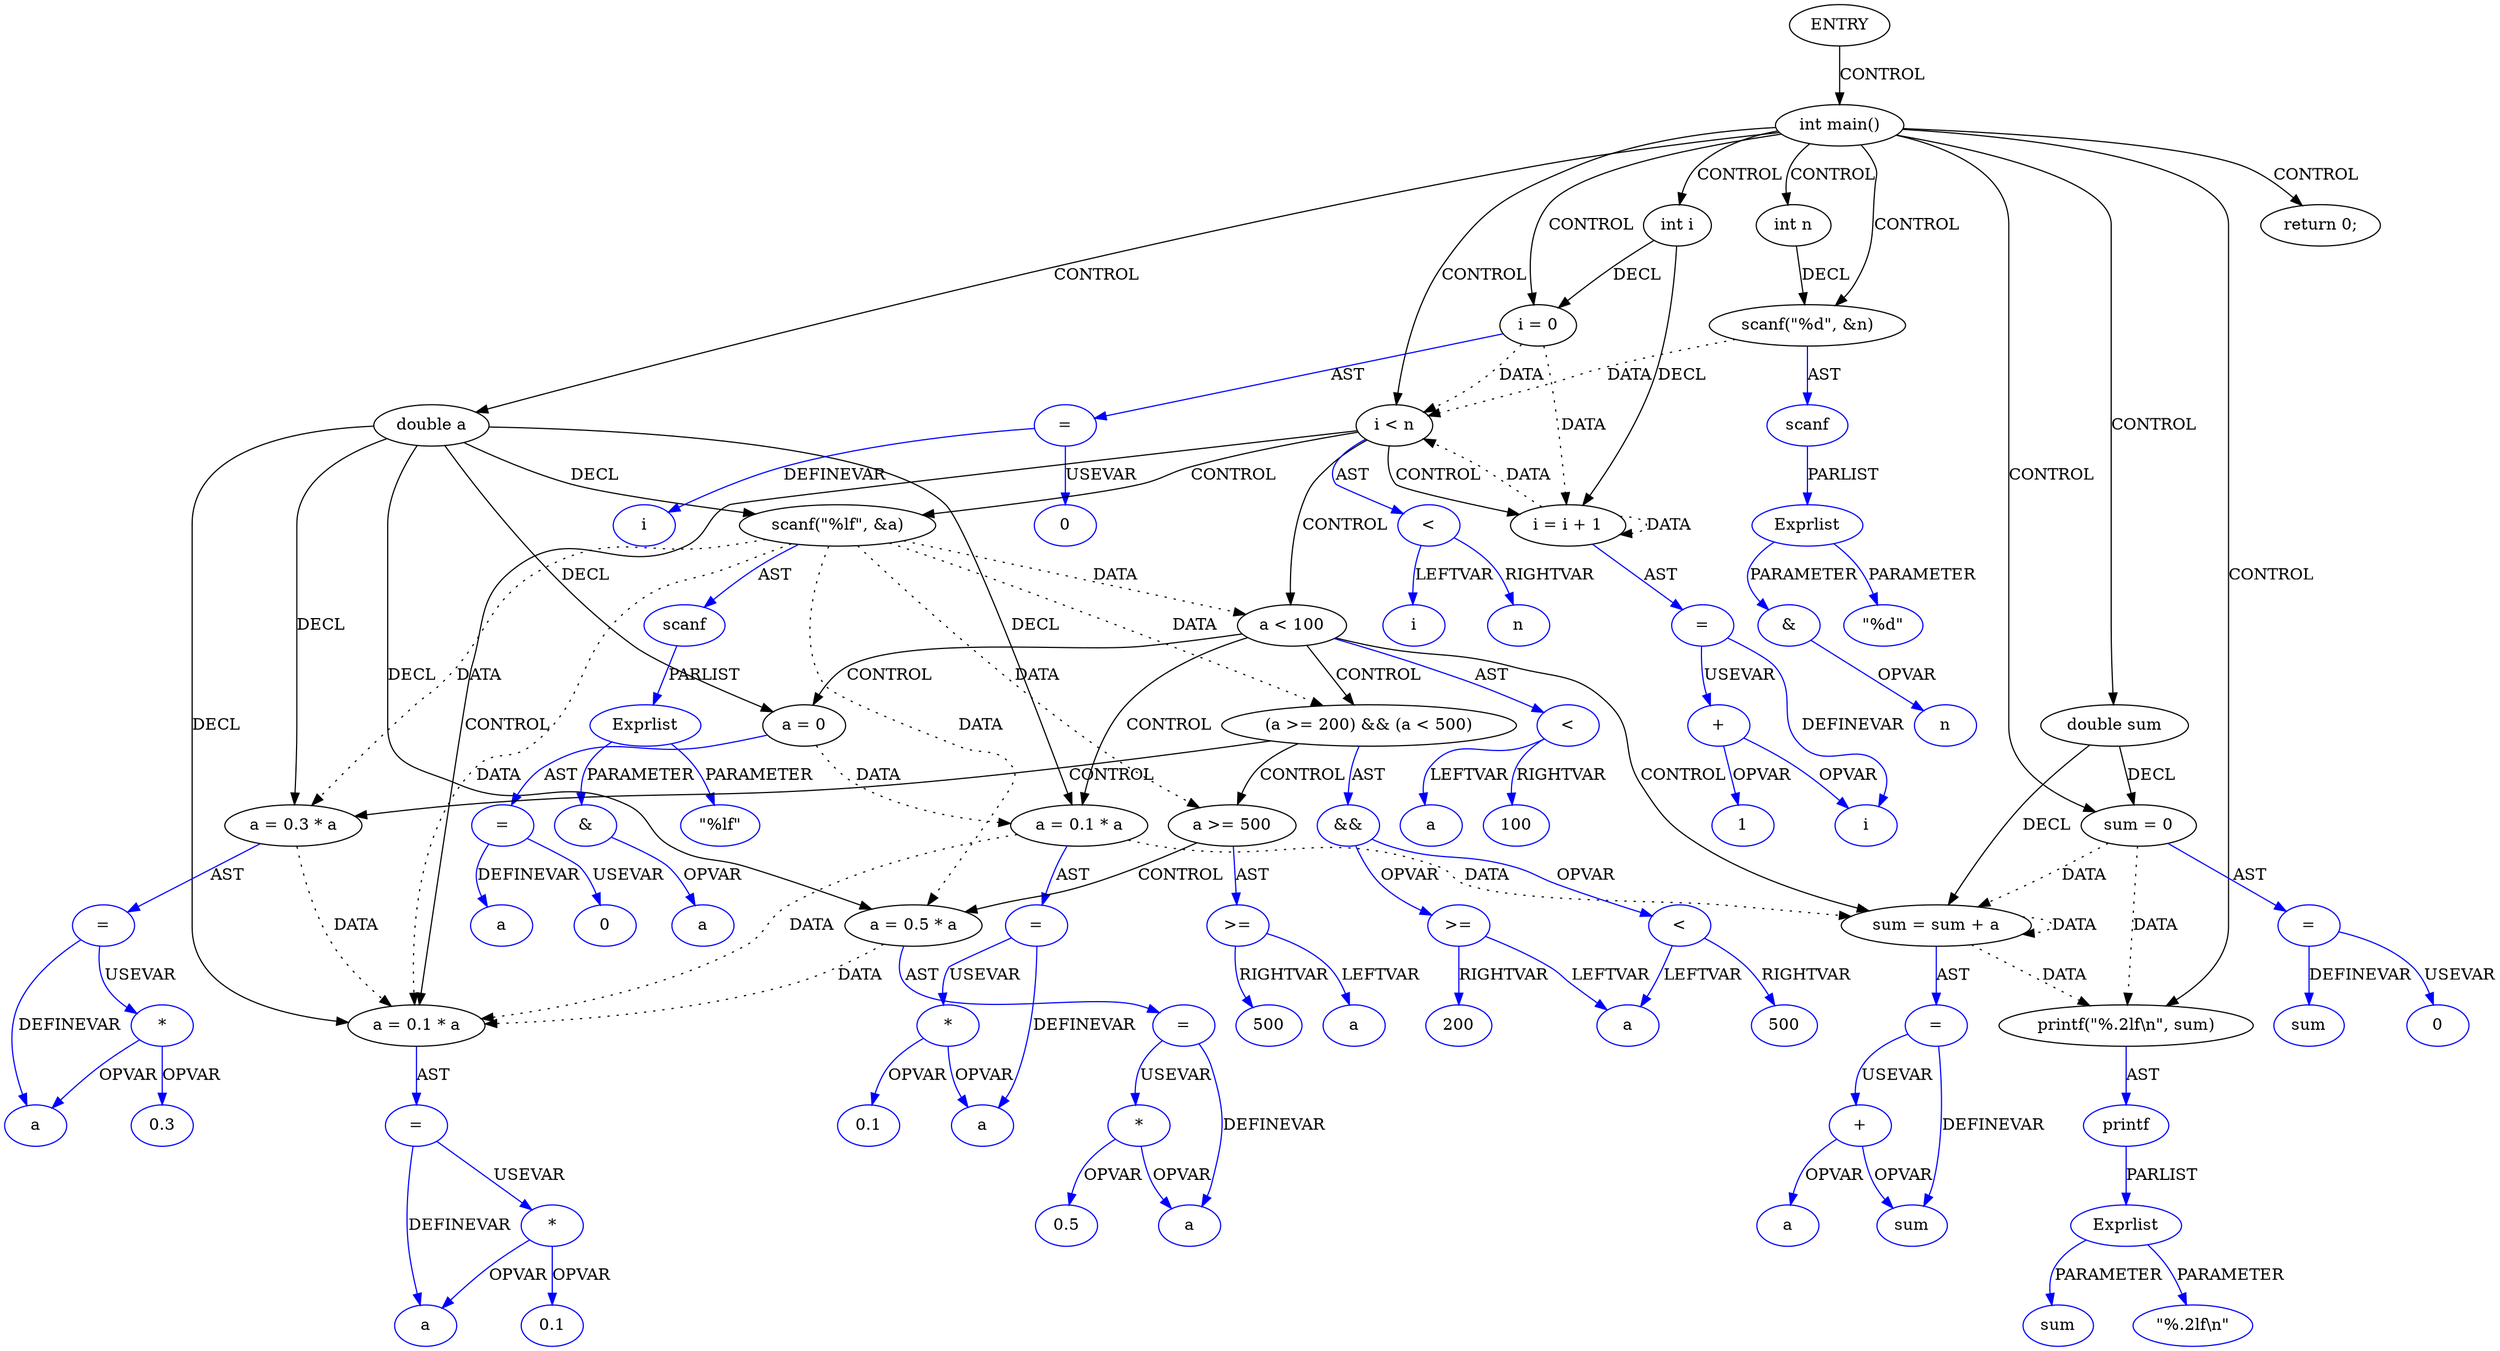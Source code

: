 digraph G{
Node1 [label="ENTRY",type="ENTRY",coord="-1"];
Node2 [label="int main()",type="CONTROL",coord="3"];
Node4 [label="int i",type="DECL",coord="4",varname="i",vartype="int"];
Node5 [label="int n",type="DECL",coord="5",varname="n",vartype="int"];
Node6 [label="double a",type="DECL",coord="6",varname="a",vartype="double"];
Node7 [label="double sum",type="DECL",coord="7",varname="sum",vartype="double"];
Node8 [label="sum = 0",type="ASSIGN",coord="8"];
Node9 [label="=",type="ASSIGNOP",coord="8",color=blue];
Node10 [label="sum",type="VAR",coord="8",color=blue];
Node11 [label="0",type="CONST",coord="8",color=blue];
Node12 [label="scanf(\"%d\", &n)",type="CALL",coord="9"];
Node13 [label="scanf",type="FUNCNAME",coord="9",color=blue];
Node14 [label="Exprlist",type="EXPRS",coord="9",color=blue];
Node15 [label="\"%d\"",type="CONST",coord="9",color=blue];
Node16 [label="&",type="OP",coord="9",color=blue];
Node17 [label="n",type="VAR",coord="9",color=blue];
Node18 [label="i = 0",type="ASSIGN",coord="10"];
Node19 [label="=",type="ASSIGNOP",coord="10",color=blue];
Node20 [label="i",type="VAR",coord="10",color=blue];
Node21 [label="0",type="CONST",coord="10",color=blue];
Node22 [label="i < n",type="CONTROL",coord="10"];
Node25 [label="scanf(\"%lf\", &a)",type="CALL",coord="11"];
Node26 [label="scanf",type="FUNCNAME",coord="11",color=blue];
Node27 [label="Exprlist",type="EXPRS",coord="11",color=blue];
Node28 [label="\"%lf\"",type="CONST",coord="11",color=blue];
Node29 [label="&",type="OP",coord="11",color=blue];
Node30 [label="a",type="VAR",coord="11",color=blue];
Node31 [label="a < 100",type="CONTROL",coord="12"];
Node33 [label="a = 0",type="ASSIGN",coord="13"];
Node34 [label="=",type="ASSIGNOP",coord="13",color=blue];
Node35 [label="a",type="VAR",coord="13",color=blue];
Node36 [label="0",type="CONST",coord="13",color=blue];
Node37 [label="a = 0.1 * a",type="ASSIGN",coord="14"];
Node38 [label="=",type="ASSIGNOP",coord="14",color=blue];
Node39 [label="a",type="VAR",coord="14",color=blue];
Node40 [label="*",type="OP",coord="14",color=blue];
Node41 [label="0.1",type="CONST",coord="14",color=blue];
Node42 [label="sum = sum + a",type="ASSIGN",coord="15"];
Node43 [label="=",type="ASSIGNOP",coord="15",color=blue];
Node44 [label="sum",type="VAR",coord="15",color=blue];
Node45 [label="+",type="OP",coord="15",color=blue];
Node46 [label="a",type="VAR",coord="15",color=blue];
Node47 [label="(a >= 200) && (a < 500)",type="CONTROL",coord="16"];
Node49 [label="a = 0.3 * a",type="ASSIGN",coord="17"];
Node50 [label="=",type="ASSIGNOP",coord="17",color=blue];
Node51 [label="a",type="VAR",coord="17",color=blue];
Node52 [label="*",type="OP",coord="17",color=blue];
Node53 [label="0.3",type="CONST",coord="17",color=blue];
Node54 [label="a >= 500",type="CONTROL",coord="18"];
Node56 [label="a = 0.5 * a",type="ASSIGN",coord="19"];
Node57 [label="=",type="ASSIGNOP",coord="19",color=blue];
Node58 [label="a",type="VAR",coord="19",color=blue];
Node59 [label="*",type="OP",coord="19",color=blue];
Node60 [label="0.5",type="CONST",coord="19",color=blue];
Node61 [label=">=",type="OP",coord="18",color=blue];
Node62 [label="a",type="VAR",coord="18",color=blue];
Node63 [label="500",type="CONST",coord="18",color=blue];
Node64 [label="&&",type="OP",coord="16",color=blue];
Node65 [label=">=",type="OP",coord="16",color=blue];
Node66 [label="a",type="VAR",coord="16",color=blue];
Node67 [label="200",type="CONST",coord="16",color=blue];
Node68 [label="<",type="OP",coord="16",color=blue];
Node69 [label="500",type="CONST",coord="16",color=blue];
Node70 [label="<",type="OP",coord="12",color=blue];
Node71 [label="a",type="VAR",coord="12",color=blue];
Node72 [label="100",type="CONST",coord="12",color=blue];
Node73 [label="a = 0.1 * a",type="ASSIGN",coord="21"];
Node74 [label="=",type="ASSIGNOP",coord="21",color=blue];
Node75 [label="a",type="VAR",coord="21",color=blue];
Node76 [label="*",type="OP",coord="21",color=blue];
Node77 [label="0.1",type="CONST",coord="21",color=blue];
Node78 [label="i = i + 1",type="ASSIGN",coord="10"];
Node79 [label="=",type="ASSIGNOP",coord="10",color=blue];
Node80 [label="i",type="VAR",coord="10",color=blue];
Node81 [label="+",type="OP",coord="10",color=blue];
Node82 [label="1",type="CONST",coord="10",color=blue];
Node83 [label="<",type="OP",coord="10",color=blue];
Node84 [label="i",type="VAR",coord="10",color=blue];
Node85 [label="n",type="VAR",coord="10",color=blue];
Node86 [label="printf(\"%.2lf\\n\", sum)",type="CALL",coord="23"];
Node87 [label="printf",type="FUNCNAME",coord="23",color=blue];
Node88 [label="Exprlist",type="EXPRS",coord="23",color=blue];
Node89 [label="\"%.2lf\\n\"",type="CONST",coord="23",color=blue];
Node90 [label="sum",type="VAR",coord="23",color=blue];
Node91 [label="return 0;",type="CONTROL",coord="24"];
Node1->Node2 [label = "CONTROL" ];
Node2->Node4 [label = "CONTROL" ];
Node2->Node5 [label = "CONTROL" ];
Node2->Node6 [label = "CONTROL" ];
Node2->Node7 [label = "CONTROL" ];
Node2->Node8 [label = "CONTROL" ];
Node2->Node12 [label = "CONTROL" ];
Node2->Node18 [label = "CONTROL" ];
Node2->Node22 [label = "CONTROL" ];
Node2->Node86 [label = "CONTROL" ];
Node2->Node91 [label = "CONTROL" ];
Node22->Node25 [label = "CONTROL" ];
Node22->Node31 [label = "CONTROL" ];
Node22->Node73 [label = "CONTROL" ];
Node22->Node78 [label = "CONTROL" ];
Node31->Node33 [label = "CONTROL" ];
Node31->Node37 [label = "CONTROL" ];
Node31->Node42 [label = "CONTROL" ];
Node31->Node47 [label = "CONTROL" ];
Node47->Node49 [label = "CONTROL" ];
Node47->Node54 [label = "CONTROL" ];
Node54->Node56 [label = "CONTROL" ];
Node8->Node42 [label = "DATA", style = dotted ]
Node8->Node86 [label = "DATA", style = dotted ]
Node12->Node22 [label = "DATA", style = dotted ]
Node18->Node22 [label = "DATA", style = dotted ]
Node18->Node78 [label = "DATA", style = dotted ]
Node25->Node31 [label = "DATA", style = dotted ]
Node25->Node47 [label = "DATA", style = dotted ]
Node25->Node49 [label = "DATA", style = dotted ]
Node25->Node54 [label = "DATA", style = dotted ]
Node25->Node56 [label = "DATA", style = dotted ]
Node25->Node73 [label = "DATA", style = dotted ]
Node33->Node37 [label = "DATA", style = dotted ]
Node37->Node42 [label = "DATA", style = dotted ]
Node37->Node73 [label = "DATA", style = dotted ]
Node42->Node42 [label = "DATA", style = dotted ]
Node42->Node86 [label = "DATA", style = dotted ]
Node49->Node73 [label = "DATA", style = dotted ]
Node56->Node73 [label = "DATA", style = dotted ]
Node78->Node22 [label = "DATA", style = dotted ]
Node78->Node78 [label = "DATA", style = dotted ]
Node4->Node78 [label = "DECL"]
Node4->Node18 [label = "DECL"]
Node5->Node12 [label = "DECL"]
Node6->Node56 [label = "DECL"]
Node6->Node25 [label = "DECL"]
Node6->Node73 [label = "DECL"]
Node6->Node49 [label = "DECL"]
Node6->Node37 [label = "DECL"]
Node6->Node33 [label = "DECL"]
Node7->Node42 [label = "DECL"]
Node7->Node8 [label = "DECL"]
Node8->Node9 [label = "AST" color=blue]
Node9->Node10 [label = "DEFINEVAR" color=blue]
Node9->Node11 [label = "USEVAR" color=blue]
Node12->Node13 [label = "AST" color=blue]
Node13->Node14 [label = "PARLIST" color=blue]
Node14->Node15 [label = "PARAMETER" color=blue]
Node14->Node16 [label = "PARAMETER" color=blue]
Node16->Node17 [label = "OPVAR" color=blue]
Node18->Node19 [label = "AST" color=blue]
Node19->Node20 [label = "DEFINEVAR" color=blue]
Node19->Node21 [label = "USEVAR" color=blue]
Node22->Node83 [label = "AST" color=blue]
Node25->Node26 [label = "AST" color=blue]
Node26->Node27 [label = "PARLIST" color=blue]
Node27->Node28 [label = "PARAMETER" color=blue]
Node27->Node29 [label = "PARAMETER" color=blue]
Node29->Node30 [label = "OPVAR" color=blue]
Node31->Node70 [label = "AST" color=blue]
Node33->Node34 [label = "AST" color=blue]
Node34->Node35 [label = "DEFINEVAR" color=blue]
Node34->Node36 [label = "USEVAR" color=blue]
Node37->Node38 [label = "AST" color=blue]
Node38->Node39 [label = "DEFINEVAR" color=blue]
Node38->Node40 [label = "USEVAR" color=blue]
Node40->Node41 [label = "OPVAR" color=blue]
Node40->Node39 [label = "OPVAR" color=blue]
Node42->Node43 [label = "AST" color=blue]
Node43->Node44 [label = "DEFINEVAR" color=blue]
Node43->Node45 [label = "USEVAR" color=blue]
Node45->Node44 [label = "OPVAR" color=blue]
Node45->Node46 [label = "OPVAR" color=blue]
Node47->Node64 [label = "AST" color=blue]
Node49->Node50 [label = "AST" color=blue]
Node50->Node51 [label = "DEFINEVAR" color=blue]
Node50->Node52 [label = "USEVAR" color=blue]
Node52->Node53 [label = "OPVAR" color=blue]
Node52->Node51 [label = "OPVAR" color=blue]
Node54->Node61 [label = "AST" color=blue]
Node56->Node57 [label = "AST" color=blue]
Node57->Node58 [label = "DEFINEVAR" color=blue]
Node57->Node59 [label = "USEVAR" color=blue]
Node59->Node60 [label = "OPVAR" color=blue]
Node59->Node58 [label = "OPVAR" color=blue]
Node61->Node62 [label = "LEFTVAR" color=blue]
Node61->Node63 [label = "RIGHTVAR" color=blue]
Node64->Node65 [label = "OPVAR" color=blue]
Node64->Node68 [label = "OPVAR" color=blue]
Node65->Node66 [label = "LEFTVAR" color=blue]
Node65->Node67 [label = "RIGHTVAR" color=blue]
Node68->Node66 [label = "LEFTVAR" color=blue]
Node68->Node69 [label = "RIGHTVAR" color=blue]
Node70->Node71 [label = "LEFTVAR" color=blue]
Node70->Node72 [label = "RIGHTVAR" color=blue]
Node73->Node74 [label = "AST" color=blue]
Node74->Node75 [label = "DEFINEVAR" color=blue]
Node74->Node76 [label = "USEVAR" color=blue]
Node76->Node77 [label = "OPVAR" color=blue]
Node76->Node75 [label = "OPVAR" color=blue]
Node78->Node79 [label = "AST" color=blue]
Node79->Node80 [label = "DEFINEVAR" color=blue]
Node79->Node81 [label = "USEVAR" color=blue]
Node81->Node80 [label = "OPVAR" color=blue]
Node81->Node82 [label = "OPVAR" color=blue]
Node83->Node84 [label = "LEFTVAR" color=blue]
Node83->Node85 [label = "RIGHTVAR" color=blue]
Node86->Node87 [label = "AST" color=blue]
Node87->Node88 [label = "PARLIST" color=blue]
Node88->Node89 [label = "PARAMETER" color=blue]
Node88->Node90 [label = "PARAMETER" color=blue]
}
